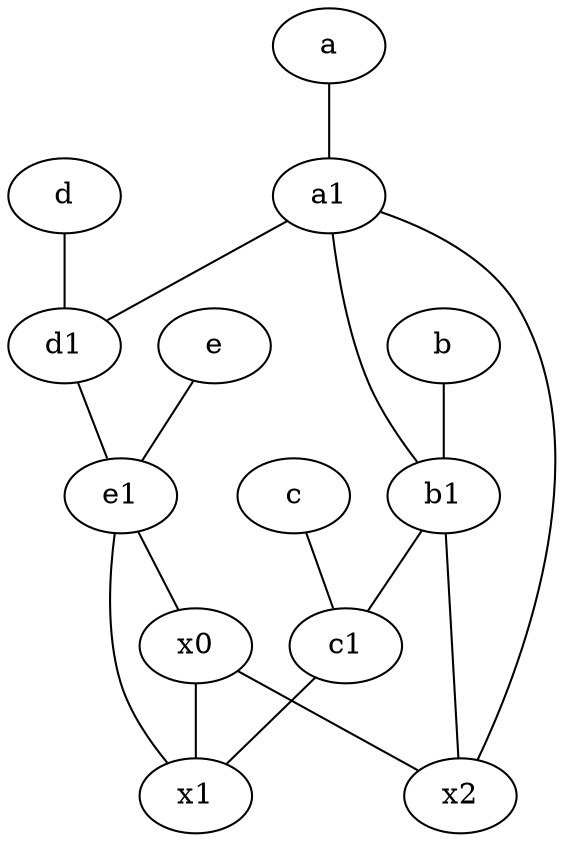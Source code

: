 graph {
	node [labelfontsize=50]
	x1 [labelfontsize=50]
	e1 [labelfontsize=50 pos="7,7!"]
	a [labelfontsize=50 pos="8,2!"]
	c1 [labelfontsize=50 pos="4.5,3!"]
	c [labelfontsize=50 pos="4.5,2!"]
	b [labelfontsize=50 pos="10,4!"]
	d [labelfontsize=50 pos="2,5!"]
	x2 [labelfontsize=50]
	e [labelfontsize=50 pos="7,9!"]
	a1 [labelfontsize=50 pos="8,3!"]
	x0 [labelfontsize=50]
	b1 [labelfontsize=50 pos="9,4!"]
	d1 [labelfontsize=50 pos="3,5!"]
	b1 -- x2
	c -- c1
	e1 -- x1
	x0 -- x2
	a1 -- b1
	d -- d1
	a1 -- x2
	x0 -- x1
	c1 -- x1
	b1 -- c1
	e -- e1
	b -- b1
	a -- a1
	d1 -- e1
	e1 -- x0
	a1 -- d1
}
